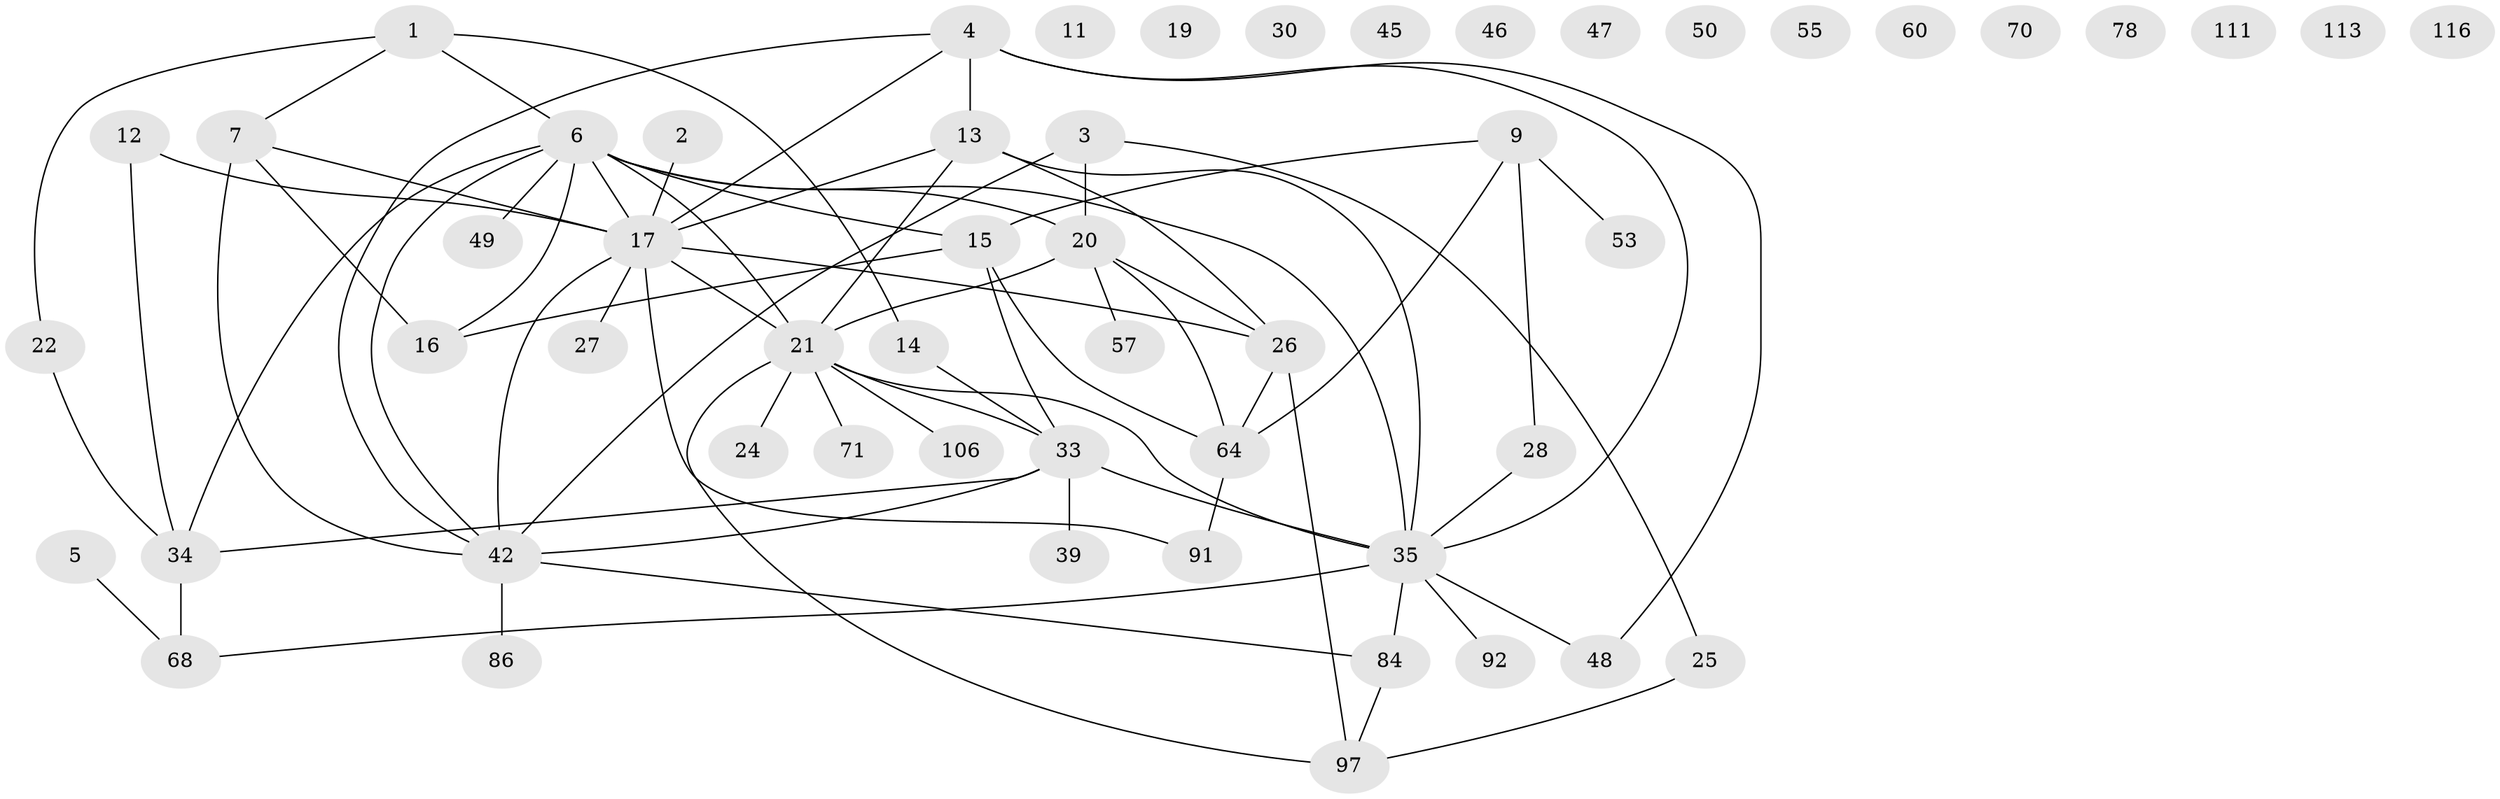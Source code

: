 // original degree distribution, {3: 0.18032786885245902, 1: 0.23770491803278687, 7: 0.00819672131147541, 4: 0.1557377049180328, 2: 0.22131147540983606, 0: 0.09836065573770492, 5: 0.06557377049180328, 6: 0.03278688524590164}
// Generated by graph-tools (version 1.1) at 2025/16/03/04/25 18:16:26]
// undirected, 54 vertices, 73 edges
graph export_dot {
graph [start="1"]
  node [color=gray90,style=filled];
  1 [super="+105+8+67"];
  2;
  3 [super="+119+61"];
  4 [super="+100+10"];
  5 [super="+90"];
  6 [super="+38+36+77"];
  7 [super="+58+75+54"];
  9 [super="+44+32"];
  11 [super="+85"];
  12;
  13 [super="+87"];
  14 [super="+18"];
  15 [super="+51"];
  16 [super="+95+31"];
  17 [super="+74+41+23"];
  19;
  20 [super="+120+107"];
  21 [super="+29+62"];
  22;
  24;
  25;
  26 [super="+37"];
  27;
  28 [super="+118"];
  30;
  33 [super="+40+88+65"];
  34 [super="+52+66"];
  35 [super="+112+56"];
  39;
  42 [super="+69+43"];
  45 [super="+80"];
  46;
  47;
  48 [super="+83"];
  49;
  50;
  53;
  55;
  57;
  60;
  64 [super="+76"];
  68 [super="+122+79"];
  70;
  71;
  78;
  84 [super="+89"];
  86;
  91;
  92;
  97 [super="+109"];
  106;
  111;
  113;
  116;
  1 -- 14;
  1 -- 7;
  1 -- 22;
  1 -- 6;
  2 -- 17;
  3 -- 42;
  3 -- 20;
  3 -- 25;
  4 -- 35;
  4 -- 42;
  4 -- 17;
  4 -- 13;
  4 -- 48;
  5 -- 68;
  6 -- 16;
  6 -- 35;
  6 -- 42;
  6 -- 17 [weight=2];
  6 -- 49;
  6 -- 21;
  6 -- 34;
  6 -- 20;
  6 -- 15;
  7 -- 16 [weight=2];
  7 -- 42;
  7 -- 17 [weight=3];
  9 -- 64;
  9 -- 15;
  9 -- 28;
  9 -- 53;
  12 -- 34;
  12 -- 17;
  13 -- 17;
  13 -- 21;
  13 -- 35;
  13 -- 26;
  14 -- 33;
  15 -- 64;
  15 -- 33;
  15 -- 16;
  17 -- 42;
  17 -- 26 [weight=2];
  17 -- 91;
  17 -- 21;
  17 -- 27;
  20 -- 64;
  20 -- 57;
  20 -- 21 [weight=3];
  20 -- 26;
  21 -- 97;
  21 -- 71;
  21 -- 106;
  21 -- 24;
  21 -- 35;
  21 -- 33;
  22 -- 34;
  25 -- 97;
  26 -- 97;
  26 -- 64;
  28 -- 35;
  33 -- 39;
  33 -- 34;
  33 -- 35;
  33 -- 42;
  34 -- 68;
  35 -- 92;
  35 -- 84;
  35 -- 48;
  35 -- 68;
  42 -- 84;
  42 -- 86;
  64 -- 91;
  84 -- 97;
}
